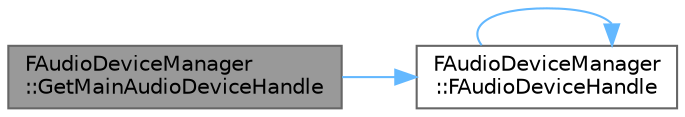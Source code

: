 digraph "FAudioDeviceManager::GetMainAudioDeviceHandle"
{
 // INTERACTIVE_SVG=YES
 // LATEX_PDF_SIZE
  bgcolor="transparent";
  edge [fontname=Helvetica,fontsize=10,labelfontname=Helvetica,labelfontsize=10];
  node [fontname=Helvetica,fontsize=10,shape=box,height=0.2,width=0.4];
  rankdir="LR";
  Node1 [id="Node000001",label="FAudioDeviceManager\l::GetMainAudioDeviceHandle",height=0.2,width=0.4,color="gray40", fillcolor="grey60", style="filled", fontcolor="black",tooltip="Returns the handle to the main audio device."];
  Node1 -> Node2 [id="edge1_Node000001_Node000002",color="steelblue1",style="solid",tooltip=" "];
  Node2 [id="Node000002",label="FAudioDeviceManager\l::FAudioDeviceHandle",height=0.2,width=0.4,color="grey40", fillcolor="white", style="filled",URL="$d1/dd9/classFAudioDeviceManager.html#a70391a363f0e26bc1e5db0c4c76fc9be",tooltip=" "];
  Node2 -> Node2 [id="edge2_Node000002_Node000002",color="steelblue1",style="solid",tooltip=" "];
}
